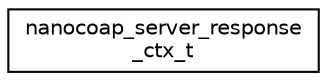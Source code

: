 digraph "Graphical Class Hierarchy"
{
 // LATEX_PDF_SIZE
  edge [fontname="Helvetica",fontsize="10",labelfontname="Helvetica",labelfontsize="10"];
  node [fontname="Helvetica",fontsize="10",shape=record];
  rankdir="LR";
  Node0 [label="nanocoap_server_response\l_ctx_t",height=0.2,width=0.4,color="black", fillcolor="white", style="filled",URL="$structnanocoap__server__response__ctx__t.html",tooltip="Context from CoAP request for separate response."];
}
